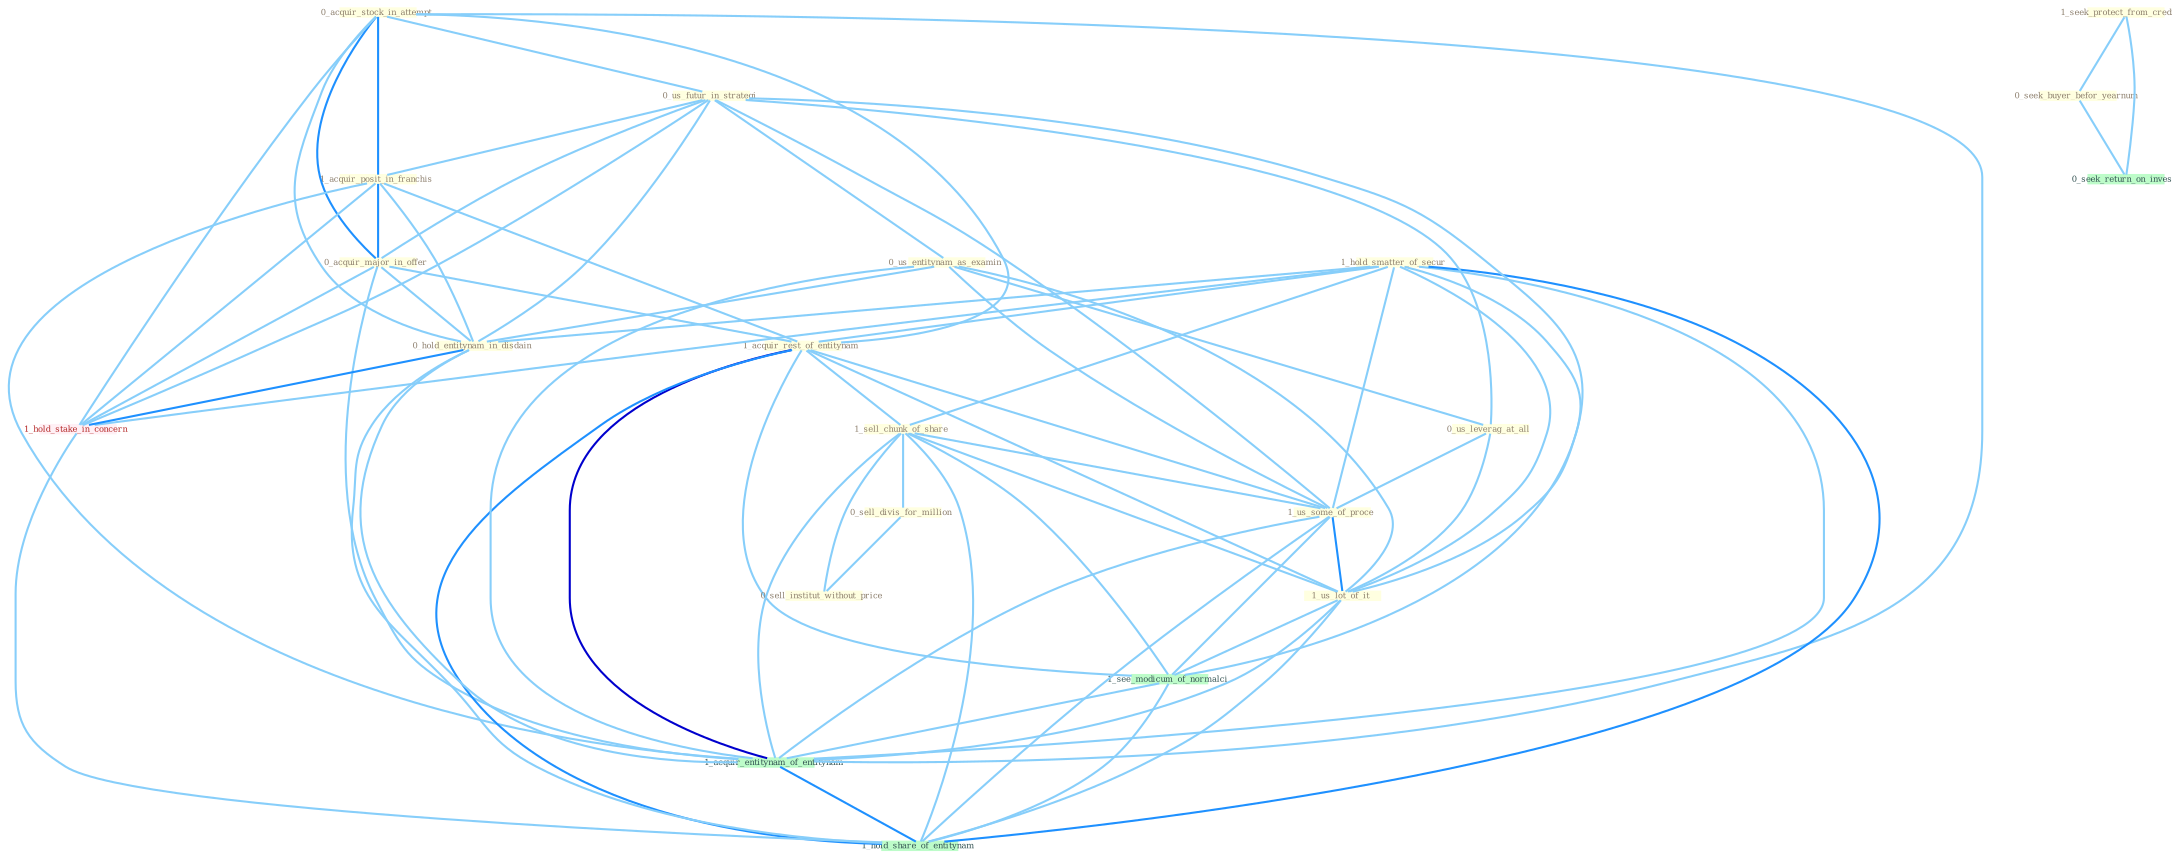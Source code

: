 Graph G{ 
    node
    [shape=polygon,style=filled,width=.5,height=.06,color="#BDFCC9",fixedsize=true,fontsize=4,
    fontcolor="#2f4f4f"];
    {node
    [color="#ffffe0", fontcolor="#8b7d6b"] "0_acquir_stock_in_attempt " "1_hold_smatter_of_secur " "0_us_futur_in_strategi " "1_acquir_posit_in_franchis " "0_acquir_major_in_offer " "1_acquir_rest_of_entitynam " "1_seek_protect_from_creditor " "1_sell_chunk_of_share " "0_us_entitynam_as_examin " "0_hold_entitynam_in_disdain " "0_us_leverag_at_all " "0_sell_divis_for_million " "0_seek_buyer_befor_yearnum " "0_sell_institut_without_price " "1_us_some_of_proce " "1_us_lot_of_it "}
{node [color="#fff0f5", fontcolor="#b22222"] "1_hold_stake_in_concern "}
edge [color="#B0E2FF"];

	"0_acquir_stock_in_attempt " -- "0_us_futur_in_strategi " [w="1", color="#87cefa" ];
	"0_acquir_stock_in_attempt " -- "1_acquir_posit_in_franchis " [w="2", color="#1e90ff" , len=0.8];
	"0_acquir_stock_in_attempt " -- "0_acquir_major_in_offer " [w="2", color="#1e90ff" , len=0.8];
	"0_acquir_stock_in_attempt " -- "1_acquir_rest_of_entitynam " [w="1", color="#87cefa" ];
	"0_acquir_stock_in_attempt " -- "0_hold_entitynam_in_disdain " [w="1", color="#87cefa" ];
	"0_acquir_stock_in_attempt " -- "1_hold_stake_in_concern " [w="1", color="#87cefa" ];
	"0_acquir_stock_in_attempt " -- "1_acquir_entitynam_of_entitynam " [w="1", color="#87cefa" ];
	"1_hold_smatter_of_secur " -- "1_acquir_rest_of_entitynam " [w="1", color="#87cefa" ];
	"1_hold_smatter_of_secur " -- "1_sell_chunk_of_share " [w="1", color="#87cefa" ];
	"1_hold_smatter_of_secur " -- "0_hold_entitynam_in_disdain " [w="1", color="#87cefa" ];
	"1_hold_smatter_of_secur " -- "1_us_some_of_proce " [w="1", color="#87cefa" ];
	"1_hold_smatter_of_secur " -- "1_us_lot_of_it " [w="1", color="#87cefa" ];
	"1_hold_smatter_of_secur " -- "1_hold_stake_in_concern " [w="1", color="#87cefa" ];
	"1_hold_smatter_of_secur " -- "1_see_modicum_of_normalci " [w="1", color="#87cefa" ];
	"1_hold_smatter_of_secur " -- "1_acquir_entitynam_of_entitynam " [w="1", color="#87cefa" ];
	"1_hold_smatter_of_secur " -- "1_hold_share_of_entitynam " [w="2", color="#1e90ff" , len=0.8];
	"0_us_futur_in_strategi " -- "1_acquir_posit_in_franchis " [w="1", color="#87cefa" ];
	"0_us_futur_in_strategi " -- "0_acquir_major_in_offer " [w="1", color="#87cefa" ];
	"0_us_futur_in_strategi " -- "0_us_entitynam_as_examin " [w="1", color="#87cefa" ];
	"0_us_futur_in_strategi " -- "0_hold_entitynam_in_disdain " [w="1", color="#87cefa" ];
	"0_us_futur_in_strategi " -- "0_us_leverag_at_all " [w="1", color="#87cefa" ];
	"0_us_futur_in_strategi " -- "1_us_some_of_proce " [w="1", color="#87cefa" ];
	"0_us_futur_in_strategi " -- "1_us_lot_of_it " [w="1", color="#87cefa" ];
	"0_us_futur_in_strategi " -- "1_hold_stake_in_concern " [w="1", color="#87cefa" ];
	"1_acquir_posit_in_franchis " -- "0_acquir_major_in_offer " [w="2", color="#1e90ff" , len=0.8];
	"1_acquir_posit_in_franchis " -- "1_acquir_rest_of_entitynam " [w="1", color="#87cefa" ];
	"1_acquir_posit_in_franchis " -- "0_hold_entitynam_in_disdain " [w="1", color="#87cefa" ];
	"1_acquir_posit_in_franchis " -- "1_hold_stake_in_concern " [w="1", color="#87cefa" ];
	"1_acquir_posit_in_franchis " -- "1_acquir_entitynam_of_entitynam " [w="1", color="#87cefa" ];
	"0_acquir_major_in_offer " -- "1_acquir_rest_of_entitynam " [w="1", color="#87cefa" ];
	"0_acquir_major_in_offer " -- "0_hold_entitynam_in_disdain " [w="1", color="#87cefa" ];
	"0_acquir_major_in_offer " -- "1_hold_stake_in_concern " [w="1", color="#87cefa" ];
	"0_acquir_major_in_offer " -- "1_acquir_entitynam_of_entitynam " [w="1", color="#87cefa" ];
	"1_acquir_rest_of_entitynam " -- "1_sell_chunk_of_share " [w="1", color="#87cefa" ];
	"1_acquir_rest_of_entitynam " -- "1_us_some_of_proce " [w="1", color="#87cefa" ];
	"1_acquir_rest_of_entitynam " -- "1_us_lot_of_it " [w="1", color="#87cefa" ];
	"1_acquir_rest_of_entitynam " -- "1_see_modicum_of_normalci " [w="1", color="#87cefa" ];
	"1_acquir_rest_of_entitynam " -- "1_acquir_entitynam_of_entitynam " [w="3", color="#0000cd" , len=0.6];
	"1_acquir_rest_of_entitynam " -- "1_hold_share_of_entitynam " [w="2", color="#1e90ff" , len=0.8];
	"1_seek_protect_from_creditor " -- "0_seek_buyer_befor_yearnum " [w="1", color="#87cefa" ];
	"1_seek_protect_from_creditor " -- "0_seek_return_on_invest " [w="1", color="#87cefa" ];
	"1_sell_chunk_of_share " -- "0_sell_divis_for_million " [w="1", color="#87cefa" ];
	"1_sell_chunk_of_share " -- "0_sell_institut_without_price " [w="1", color="#87cefa" ];
	"1_sell_chunk_of_share " -- "1_us_some_of_proce " [w="1", color="#87cefa" ];
	"1_sell_chunk_of_share " -- "1_us_lot_of_it " [w="1", color="#87cefa" ];
	"1_sell_chunk_of_share " -- "1_see_modicum_of_normalci " [w="1", color="#87cefa" ];
	"1_sell_chunk_of_share " -- "1_acquir_entitynam_of_entitynam " [w="1", color="#87cefa" ];
	"1_sell_chunk_of_share " -- "1_hold_share_of_entitynam " [w="1", color="#87cefa" ];
	"0_us_entitynam_as_examin " -- "0_hold_entitynam_in_disdain " [w="1", color="#87cefa" ];
	"0_us_entitynam_as_examin " -- "0_us_leverag_at_all " [w="1", color="#87cefa" ];
	"0_us_entitynam_as_examin " -- "1_us_some_of_proce " [w="1", color="#87cefa" ];
	"0_us_entitynam_as_examin " -- "1_us_lot_of_it " [w="1", color="#87cefa" ];
	"0_us_entitynam_as_examin " -- "1_acquir_entitynam_of_entitynam " [w="1", color="#87cefa" ];
	"0_hold_entitynam_in_disdain " -- "1_hold_stake_in_concern " [w="2", color="#1e90ff" , len=0.8];
	"0_hold_entitynam_in_disdain " -- "1_acquir_entitynam_of_entitynam " [w="1", color="#87cefa" ];
	"0_hold_entitynam_in_disdain " -- "1_hold_share_of_entitynam " [w="1", color="#87cefa" ];
	"0_us_leverag_at_all " -- "1_us_some_of_proce " [w="1", color="#87cefa" ];
	"0_us_leverag_at_all " -- "1_us_lot_of_it " [w="1", color="#87cefa" ];
	"0_sell_divis_for_million " -- "0_sell_institut_without_price " [w="1", color="#87cefa" ];
	"0_seek_buyer_befor_yearnum " -- "0_seek_return_on_invest " [w="1", color="#87cefa" ];
	"1_us_some_of_proce " -- "1_us_lot_of_it " [w="2", color="#1e90ff" , len=0.8];
	"1_us_some_of_proce " -- "1_see_modicum_of_normalci " [w="1", color="#87cefa" ];
	"1_us_some_of_proce " -- "1_acquir_entitynam_of_entitynam " [w="1", color="#87cefa" ];
	"1_us_some_of_proce " -- "1_hold_share_of_entitynam " [w="1", color="#87cefa" ];
	"1_us_lot_of_it " -- "1_see_modicum_of_normalci " [w="1", color="#87cefa" ];
	"1_us_lot_of_it " -- "1_acquir_entitynam_of_entitynam " [w="1", color="#87cefa" ];
	"1_us_lot_of_it " -- "1_hold_share_of_entitynam " [w="1", color="#87cefa" ];
	"1_hold_stake_in_concern " -- "1_hold_share_of_entitynam " [w="1", color="#87cefa" ];
	"1_see_modicum_of_normalci " -- "1_acquir_entitynam_of_entitynam " [w="1", color="#87cefa" ];
	"1_see_modicum_of_normalci " -- "1_hold_share_of_entitynam " [w="1", color="#87cefa" ];
	"1_acquir_entitynam_of_entitynam " -- "1_hold_share_of_entitynam " [w="2", color="#1e90ff" , len=0.8];
}